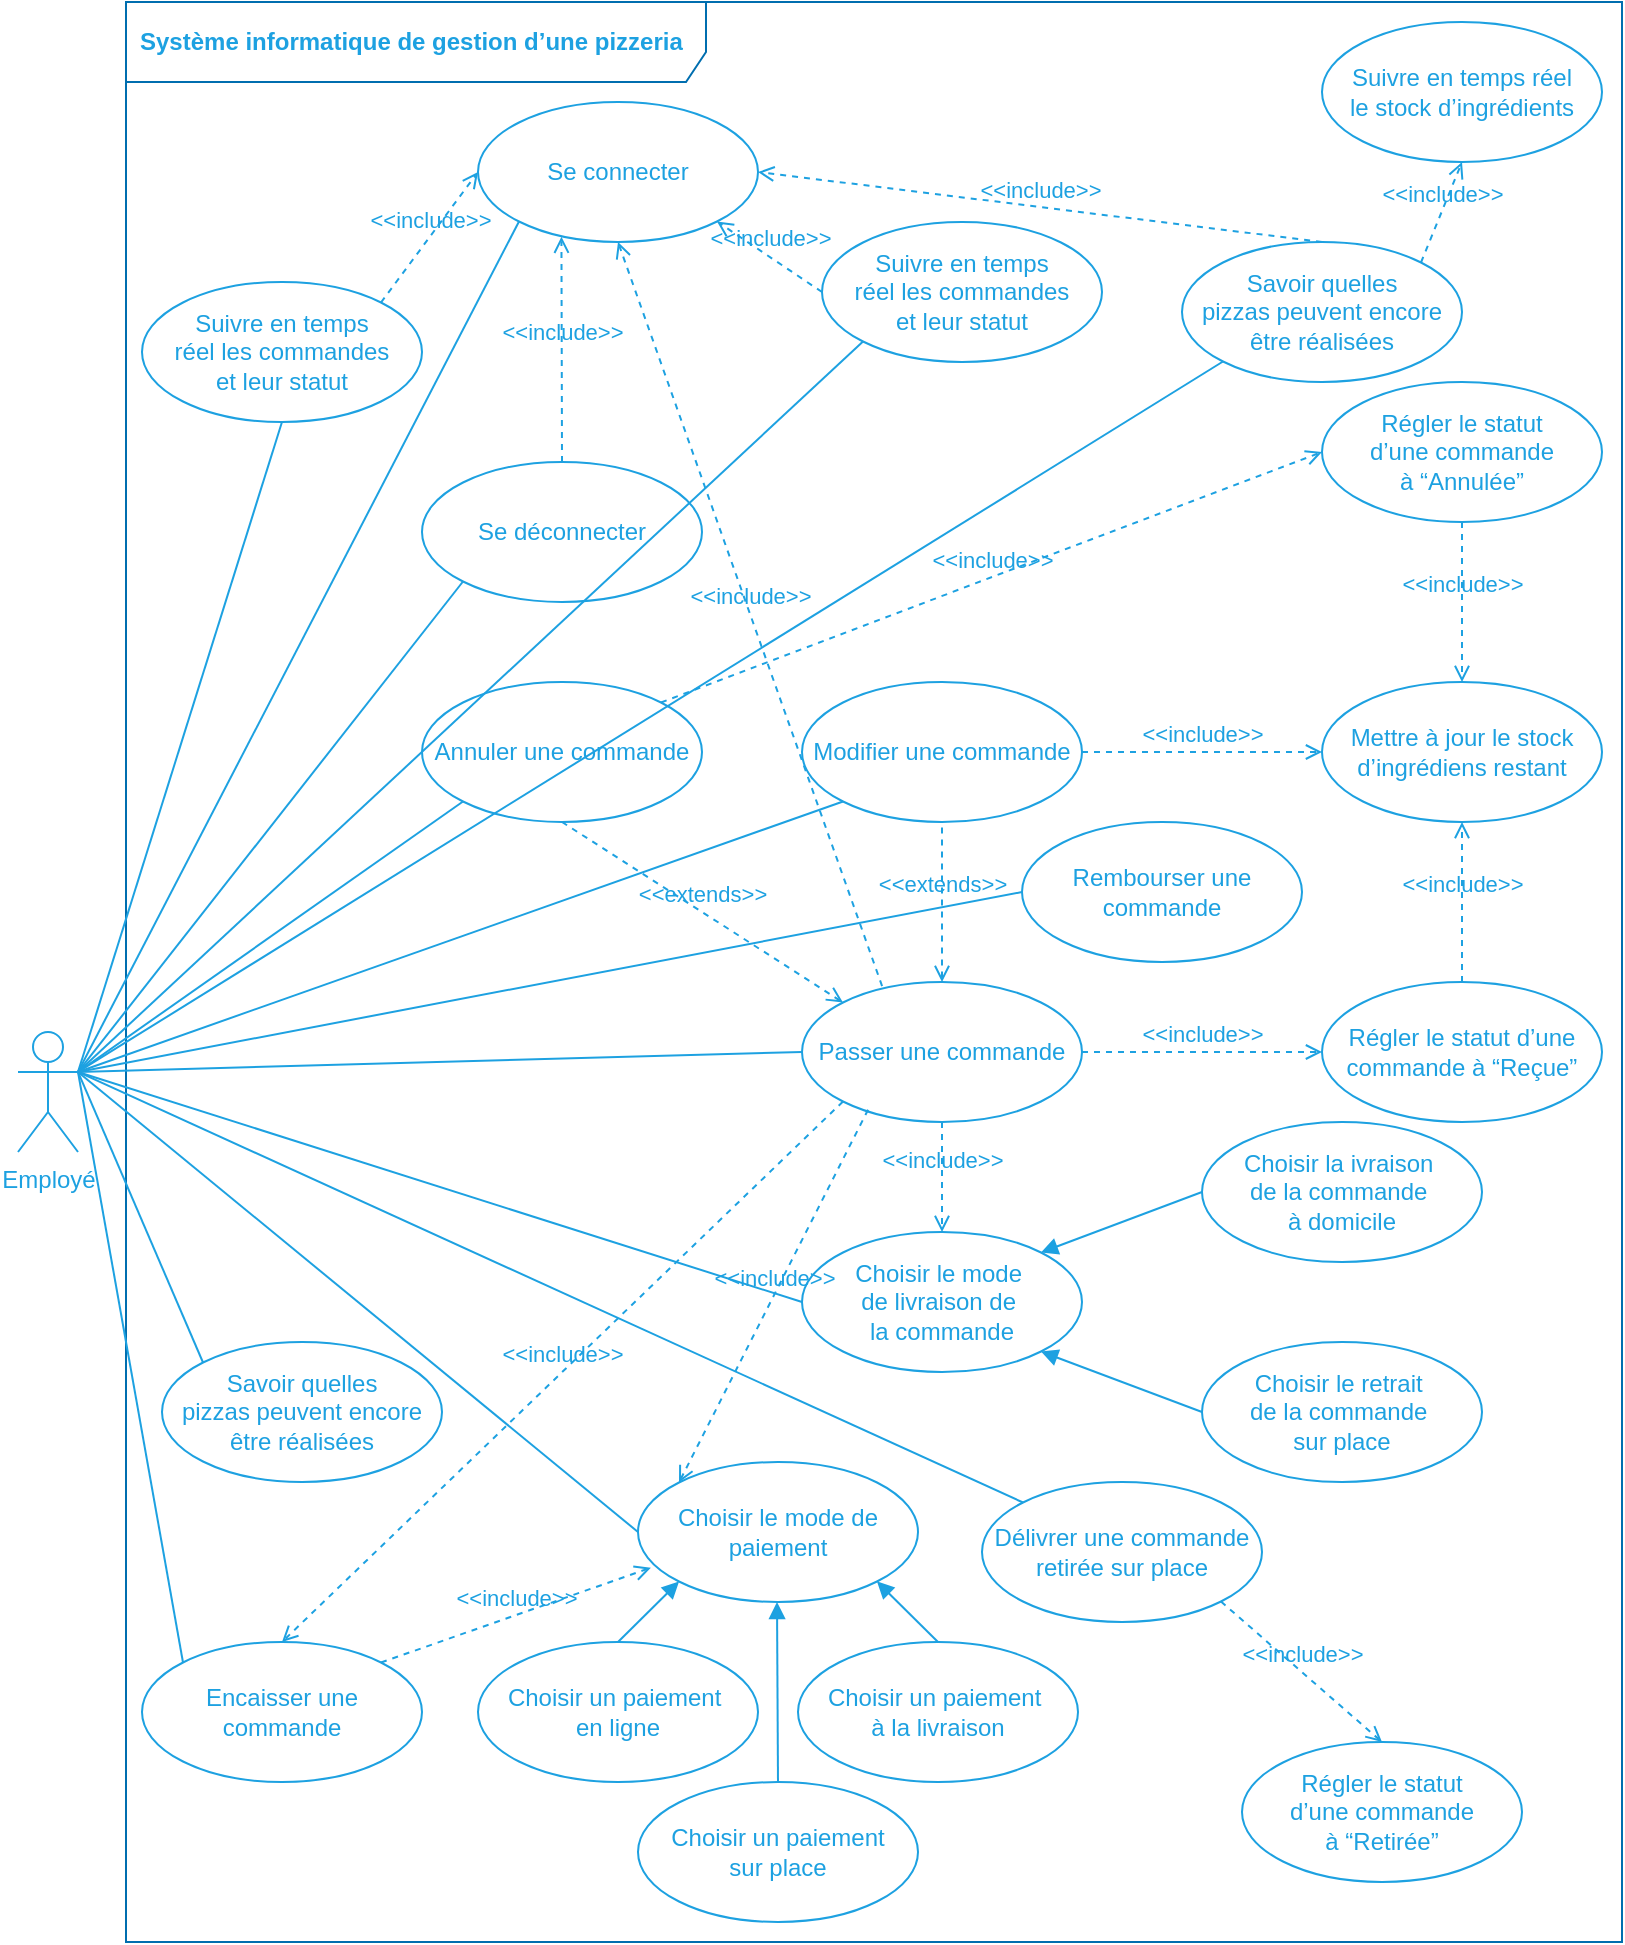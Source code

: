 <mxfile>
    <diagram id="ZDwU52DMAoR-JBrt6ogk" name="Page-1">
        <mxGraphModel dx="888" dy="927" grid="1" gridSize="10" guides="1" tooltips="1" connect="1" arrows="1" fold="1" page="1" pageScale="1" pageWidth="827" pageHeight="1169" math="0" shadow="0">
            <root>
                <mxCell id="0"/>
                <mxCell id="1" value="Acteurs et actions" parent="0"/>
                <mxCell id="401" value="&lt;font color=&quot;#1da1e1&quot;&gt;Employé&lt;/font&gt;" style="shape=umlActor;verticalLabelPosition=bottom;verticalAlign=top;html=1;fontColor=#ffffff;fillColor=none;strokeColor=#1DA1E1;" parent="1" vertex="1">
                    <mxGeometry x="18" y="525" width="30" height="60" as="geometry"/>
                </mxCell>
                <mxCell id="402" value="&lt;font color=&quot;#1da1e1&quot;&gt;Système informatique de gestion d’une pizzeria&lt;/font&gt;" style="shape=umlFrame;whiteSpace=wrap;html=1;width=290;height=40;boundedLbl=1;verticalAlign=middle;align=left;spacingLeft=5;strokeColor=#006EAF;fontColor=#ffffff;fillColor=none;fontStyle=1" parent="1" vertex="1">
                    <mxGeometry x="72" y="10" width="748" height="970" as="geometry"/>
                </mxCell>
                <mxCell id="403" value="&lt;font color=&quot;#1da1e1&quot;&gt;Mettre à jour le stock d’ingrédiens restant&lt;/font&gt;" style="ellipse;whiteSpace=wrap;html=1;fillColor=none;strokeColor=#1DA1E1;" parent="1" vertex="1">
                    <mxGeometry x="670" y="350" width="140" height="70" as="geometry"/>
                </mxCell>
                <mxCell id="404" value="&lt;font color=&quot;#1da1e1&quot;&gt;Régler le statut d’une commande à “Reçue”&lt;/font&gt;" style="ellipse;whiteSpace=wrap;html=1;fillColor=none;strokeColor=#1DA1E1;" parent="1" vertex="1">
                    <mxGeometry x="670" y="500" width="140" height="70" as="geometry"/>
                </mxCell>
                <mxCell id="405" style="edgeStyle=none;rounded=0;orthogonalLoop=1;jettySize=auto;html=1;exitX=0;exitY=1;exitDx=0;exitDy=0;entryX=1;entryY=0.333;entryDx=0;entryDy=0;entryPerimeter=0;endArrow=none;endFill=0;strokeColor=#1DA1E1;" parent="1" source="406" target="401" edge="1">
                    <mxGeometry relative="1" as="geometry">
                        <mxPoint x="40" y="630" as="targetPoint"/>
                    </mxGeometry>
                </mxCell>
                <mxCell id="406" value="&lt;font color=&quot;#1da1e1&quot;&gt;Modifier une commande&lt;/font&gt;" style="ellipse;whiteSpace=wrap;html=1;fillColor=none;strokeColor=#1DA1E1;" parent="1" vertex="1">
                    <mxGeometry x="410" y="350" width="140" height="70" as="geometry"/>
                </mxCell>
                <mxCell id="407" style="edgeStyle=none;rounded=0;orthogonalLoop=1;jettySize=auto;html=1;exitX=0;exitY=1;exitDx=0;exitDy=0;entryX=1;entryY=0.333;entryDx=0;entryDy=0;entryPerimeter=0;endArrow=none;endFill=0;strokeColor=#1DA1E1;" parent="1" source="408" target="401" edge="1">
                    <mxGeometry relative="1" as="geometry">
                        <mxPoint x="40" y="630" as="targetPoint"/>
                    </mxGeometry>
                </mxCell>
                <mxCell id="408" value="&lt;font color=&quot;#1da1e1&quot;&gt;Annuler une commande&lt;/font&gt;" style="ellipse;whiteSpace=wrap;html=1;fillColor=none;strokeColor=#1DA1E1;" parent="1" vertex="1">
                    <mxGeometry x="220" y="350" width="140" height="70" as="geometry"/>
                </mxCell>
                <mxCell id="409" style="edgeStyle=none;rounded=0;orthogonalLoop=1;jettySize=auto;html=1;exitX=0;exitY=0.5;exitDx=0;exitDy=0;entryX=1;entryY=0.333;entryDx=0;entryDy=0;entryPerimeter=0;endArrow=none;endFill=0;strokeColor=#1DA1E1;" parent="1" source="410" target="401" edge="1">
                    <mxGeometry relative="1" as="geometry">
                        <mxPoint x="40" y="630" as="targetPoint"/>
                    </mxGeometry>
                </mxCell>
                <mxCell id="410" value="&lt;font color=&quot;#1da1e1&quot;&gt;Passer une commande&lt;/font&gt;" style="ellipse;whiteSpace=wrap;html=1;fillColor=none;strokeColor=#1DA1E1;" parent="1" vertex="1">
                    <mxGeometry x="410" y="500" width="140" height="70" as="geometry"/>
                </mxCell>
                <mxCell id="411" style="edgeStyle=none;rounded=0;orthogonalLoop=1;jettySize=auto;html=1;exitX=0;exitY=0;exitDx=0;exitDy=0;entryX=1;entryY=0.333;entryDx=0;entryDy=0;entryPerimeter=0;endArrow=none;endFill=0;strokeColor=#1DA1E1;" parent="1" source="430" target="401" edge="1">
                    <mxGeometry relative="1" as="geometry">
                        <mxPoint x="40" y="630" as="targetPoint"/>
                    </mxGeometry>
                </mxCell>
                <mxCell id="412" style="edgeStyle=none;rounded=0;orthogonalLoop=1;jettySize=auto;html=1;exitX=0;exitY=0.5;exitDx=0;exitDy=0;endArrow=none;endFill=0;strokeColor=#1DA1E1;" parent="1" source="406" target="406" edge="1">
                    <mxGeometry relative="1" as="geometry"/>
                </mxCell>
                <mxCell id="413" value="&lt;font color=&quot;#1da1e1&quot;&gt;&amp;lt;&amp;lt;include&amp;gt;&amp;gt;&lt;/font&gt;" style="html=1;verticalAlign=bottom;labelBackgroundColor=none;endArrow=open;endFill=0;dashed=1;strokeColor=#1DA1E1;exitX=1;exitY=0.5;exitDx=0;exitDy=0;entryX=0;entryY=0.5;entryDx=0;entryDy=0;" parent="1" source="410" target="404" edge="1">
                    <mxGeometry width="160" relative="1" as="geometry">
                        <mxPoint x="260" y="40" as="sourcePoint"/>
                        <mxPoint x="420" y="40" as="targetPoint"/>
                    </mxGeometry>
                </mxCell>
                <mxCell id="414" value="&lt;font color=&quot;#1da1e1&quot;&gt;&amp;lt;&amp;lt;include&amp;gt;&amp;gt;&lt;/font&gt;" style="html=1;verticalAlign=bottom;labelBackgroundColor=none;endArrow=open;endFill=0;dashed=1;strokeColor=#1DA1E1;exitX=0.5;exitY=0;exitDx=0;exitDy=0;entryX=0.5;entryY=1;entryDx=0;entryDy=0;" parent="1" source="404" target="403" edge="1">
                    <mxGeometry width="160" relative="1" as="geometry">
                        <mxPoint x="270" y="5" as="sourcePoint"/>
                        <mxPoint x="370" y="5" as="targetPoint"/>
                    </mxGeometry>
                </mxCell>
                <mxCell id="415" value="&lt;font color=&quot;#1da1e1&quot;&gt;&amp;lt;&amp;lt;include&amp;gt;&amp;gt;&lt;/font&gt;" style="html=1;verticalAlign=bottom;labelBackgroundColor=none;endArrow=open;endFill=0;dashed=1;strokeColor=#1DA1E1;exitX=1;exitY=0.5;exitDx=0;exitDy=0;entryX=0;entryY=0.5;entryDx=0;entryDy=0;" parent="1" source="406" target="403" edge="1">
                    <mxGeometry width="160" relative="1" as="geometry">
                        <mxPoint x="270" y="5" as="sourcePoint"/>
                        <mxPoint x="370" y="5" as="targetPoint"/>
                    </mxGeometry>
                </mxCell>
                <mxCell id="416" value="&lt;font color=&quot;#1da1e1&quot;&gt;Régler le statut &lt;br&gt;d’une commande &lt;br&gt;à “Annulée”&lt;/font&gt;" style="ellipse;whiteSpace=wrap;html=1;fillColor=none;strokeColor=#1DA1E1;" parent="1" vertex="1">
                    <mxGeometry x="670" y="200" width="140" height="70" as="geometry"/>
                </mxCell>
                <mxCell id="417" value="&lt;font color=&quot;#1da1e1&quot;&gt;&amp;lt;&amp;lt;include&amp;gt;&amp;gt;&lt;/font&gt;" style="html=1;verticalAlign=bottom;labelBackgroundColor=none;endArrow=open;endFill=0;dashed=1;strokeColor=#1DA1E1;exitX=1;exitY=0;exitDx=0;exitDy=0;entryX=0;entryY=0.5;entryDx=0;entryDy=0;" parent="1" source="408" target="416" edge="1">
                    <mxGeometry width="160" relative="1" as="geometry">
                        <mxPoint x="270" y="570" as="sourcePoint"/>
                        <mxPoint x="340" y="570" as="targetPoint"/>
                    </mxGeometry>
                </mxCell>
                <mxCell id="418" value="&lt;font color=&quot;#1da1e1&quot;&gt;&amp;lt;&amp;lt;include&amp;gt;&amp;gt;&lt;/font&gt;" style="html=1;verticalAlign=bottom;labelBackgroundColor=none;endArrow=open;endFill=0;dashed=1;strokeColor=#1DA1E1;exitX=0.5;exitY=1;exitDx=0;exitDy=0;entryX=0.5;entryY=0;entryDx=0;entryDy=0;" parent="1" source="416" target="403" edge="1">
                    <mxGeometry width="160" relative="1" as="geometry">
                        <mxPoint x="280" y="15" as="sourcePoint"/>
                        <mxPoint x="350" y="15" as="targetPoint"/>
                    </mxGeometry>
                </mxCell>
                <mxCell id="419" style="edgeStyle=none;rounded=0;orthogonalLoop=1;jettySize=auto;html=1;exitX=0;exitY=0.5;exitDx=0;exitDy=0;entryX=1;entryY=0.333;entryDx=0;entryDy=0;entryPerimeter=0;endArrow=none;endFill=0;strokeColor=#1DA1E1;" parent="1" source="437" target="401" edge="1">
                    <mxGeometry relative="1" as="geometry">
                        <mxPoint x="40" y="630" as="targetPoint"/>
                    </mxGeometry>
                </mxCell>
                <mxCell id="421" style="edgeStyle=none;rounded=0;orthogonalLoop=1;jettySize=auto;html=1;exitX=0;exitY=1;exitDx=0;exitDy=0;entryX=1;entryY=0.333;entryDx=0;entryDy=0;entryPerimeter=0;endArrow=none;endFill=0;strokeColor=#1DA1E1;" parent="1" source="422" target="401" edge="1">
                    <mxGeometry relative="1" as="geometry">
                        <mxPoint x="40" y="630" as="targetPoint"/>
                    </mxGeometry>
                </mxCell>
                <mxCell id="422" value="&lt;font color=&quot;#1da1e1&quot;&gt;Se connecter&lt;/font&gt;" style="ellipse;whiteSpace=wrap;html=1;fillColor=none;strokeColor=#1DA1E1;" parent="1" vertex="1">
                    <mxGeometry x="248" y="60" width="140" height="70" as="geometry"/>
                </mxCell>
                <mxCell id="424" style="edgeStyle=none;rounded=0;orthogonalLoop=1;jettySize=auto;html=1;exitX=0;exitY=0;exitDx=0;exitDy=0;entryX=1;entryY=0.333;entryDx=0;entryDy=0;entryPerimeter=0;endArrow=none;endFill=0;strokeColor=#1DA1E1;" parent="1" source="425" target="401" edge="1">
                    <mxGeometry relative="1" as="geometry">
                        <mxPoint x="40" y="630" as="targetPoint"/>
                    </mxGeometry>
                </mxCell>
                <mxCell id="425" value="&lt;font color=&quot;#1da1e1&quot;&gt;Savoir quelles &lt;br&gt;pizzas peuvent encore être réalisées&lt;br&gt;&lt;/font&gt;" style="ellipse;whiteSpace=wrap;html=1;fillColor=none;strokeColor=#1DA1E1;" parent="1" vertex="1">
                    <mxGeometry x="90" y="680" width="140" height="70" as="geometry"/>
                </mxCell>
                <mxCell id="426" value="&lt;font color=&quot;#1da1e1&quot;&gt;&amp;lt;&amp;lt;include&amp;gt;&amp;gt;&lt;/font&gt;" style="html=1;verticalAlign=bottom;labelBackgroundColor=none;endArrow=open;endFill=0;dashed=1;strokeColor=#1DA1E1;exitX=0.5;exitY=1;exitDx=0;exitDy=0;entryX=0.5;entryY=0;entryDx=0;entryDy=0;" parent="1" source="410" target="437" edge="1">
                    <mxGeometry width="160" relative="1" as="geometry">
                        <mxPoint x="200.0" y="40" as="sourcePoint"/>
                        <mxPoint x="200.0" y="90.0" as="targetPoint"/>
                        <Array as="points"/>
                    </mxGeometry>
                </mxCell>
                <mxCell id="427" value="&lt;font color=&quot;#1da1e1&quot;&gt;&amp;lt;&amp;lt;include&amp;gt;&amp;gt;&lt;/font&gt;" style="html=1;verticalAlign=bottom;labelBackgroundColor=none;endArrow=open;endFill=0;dashed=1;strokeColor=#1DA1E1;exitX=0;exitY=1;exitDx=0;exitDy=0;entryX=0.5;entryY=0;entryDx=0;entryDy=0;" parent="1" source="410" target="430" edge="1">
                    <mxGeometry width="160" relative="1" as="geometry">
                        <mxPoint x="200" y="40" as="sourcePoint"/>
                        <mxPoint x="270" y="190" as="targetPoint"/>
                    </mxGeometry>
                </mxCell>
                <mxCell id="428" value="&lt;font color=&quot;#1da1e1&quot;&gt;&amp;lt;&amp;lt;extends&amp;gt;&amp;gt;&lt;/font&gt;" style="html=1;verticalAlign=bottom;labelBackgroundColor=none;endArrow=open;endFill=0;dashed=1;strokeColor=#1DA1E1;exitX=0.5;exitY=1;exitDx=0;exitDy=0;entryX=0;entryY=0;entryDx=0;entryDy=0;" parent="1" source="408" target="410" edge="1">
                    <mxGeometry width="160" relative="1" as="geometry">
                        <mxPoint x="260" y="360" as="sourcePoint"/>
                        <mxPoint x="300" y="320" as="targetPoint"/>
                        <Array as="points"/>
                    </mxGeometry>
                </mxCell>
                <mxCell id="429" value="&lt;font color=&quot;#1da1e1&quot;&gt;&amp;lt;&amp;lt;extends&amp;gt;&amp;gt;&lt;/font&gt;" style="html=1;verticalAlign=bottom;labelBackgroundColor=none;endArrow=none;endFill=0;dashed=1;strokeColor=#1DA1E1;exitX=0.5;exitY=0;exitDx=0;exitDy=0;entryX=0.5;entryY=1;entryDx=0;entryDy=0;startArrow=open;startFill=0;" parent="1" source="410" target="406" edge="1">
                    <mxGeometry width="160" relative="1" as="geometry">
                        <mxPoint x="170" y="50" as="sourcePoint"/>
                        <mxPoint x="210.081" y="370.464" as="targetPoint"/>
                        <Array as="points"/>
                    </mxGeometry>
                </mxCell>
                <mxCell id="430" value="&lt;font color=&quot;#1da1e1&quot;&gt;Encaisser une commande&lt;/font&gt;" style="ellipse;whiteSpace=wrap;html=1;fillColor=none;strokeColor=#1DA1E1;" parent="1" vertex="1">
                    <mxGeometry x="80" y="830" width="140" height="70" as="geometry"/>
                </mxCell>
                <mxCell id="437" value="&lt;span style=&quot;color: rgb(29 , 161 , 225)&quot;&gt;Choisir le mode&amp;nbsp;&lt;/span&gt;&lt;br style=&quot;color: rgb(29 , 161 , 225)&quot;&gt;&lt;span style=&quot;color: rgb(29 , 161 , 225)&quot;&gt;de livraison de&amp;nbsp;&lt;/span&gt;&lt;br style=&quot;color: rgb(29 , 161 , 225)&quot;&gt;&lt;span style=&quot;color: rgb(29 , 161 , 225)&quot;&gt;la commande&lt;/span&gt;" style="ellipse;whiteSpace=wrap;html=1;fillColor=none;strokeColor=#1DA1E1;" parent="1" vertex="1">
                    <mxGeometry x="410" y="625" width="140" height="70" as="geometry"/>
                </mxCell>
                <mxCell id="438" style="rounded=0;orthogonalLoop=1;jettySize=auto;html=1;endArrow=block;endFill=1;strokeColor=#1DA1E1;entryX=1;entryY=0;entryDx=0;entryDy=0;exitX=0;exitY=0.5;exitDx=0;exitDy=0;" parent="1" source="441" target="437" edge="1">
                    <mxGeometry x="410" y="670" as="geometry">
                        <mxPoint x="169.5" y="510" as="targetPoint"/>
                        <mxPoint x="580" y="760" as="sourcePoint"/>
                    </mxGeometry>
                </mxCell>
                <mxCell id="439" style="edgeStyle=none;rounded=0;orthogonalLoop=1;jettySize=auto;html=1;exitX=0;exitY=0.5;exitDx=0;exitDy=0;entryX=1;entryY=1;entryDx=0;entryDy=0;endArrow=block;endFill=1;strokeColor=#1DA1E1;" parent="1" source="440" target="437" edge="1">
                    <mxGeometry relative="1" as="geometry"/>
                </mxCell>
                <mxCell id="440" value="&lt;span style=&quot;color: rgb(29 , 161 , 225)&quot;&gt;Choisir le retrait&amp;nbsp;&lt;/span&gt;&lt;br style=&quot;color: rgb(29 , 161 , 225)&quot;&gt;&lt;span style=&quot;color: rgb(29 , 161 , 225)&quot;&gt;de la commande&amp;nbsp;&lt;/span&gt;&lt;br style=&quot;color: rgb(29 , 161 , 225)&quot;&gt;&lt;span style=&quot;color: rgb(29 , 161 , 225)&quot;&gt;sur place&lt;/span&gt;" style="ellipse;whiteSpace=wrap;html=1;fillColor=none;strokeColor=#1DA1E1;" parent="1" vertex="1">
                    <mxGeometry x="610" y="680" width="140" height="70" as="geometry"/>
                </mxCell>
                <mxCell id="441" value="&lt;span style=&quot;color: rgb(29 , 161 , 225)&quot;&gt;Choisir la ivraison&amp;nbsp;&lt;/span&gt;&lt;br style=&quot;color: rgb(29 , 161 , 225)&quot;&gt;&lt;span style=&quot;color: rgb(29 , 161 , 225)&quot;&gt;de la commande&amp;nbsp;&lt;/span&gt;&lt;br style=&quot;color: rgb(29 , 161 , 225)&quot;&gt;&lt;span style=&quot;color: rgb(29 , 161 , 225)&quot;&gt;à domicile&lt;/span&gt;" style="ellipse;whiteSpace=wrap;html=1;fillColor=none;strokeColor=#1DA1E1;" parent="1" vertex="1">
                    <mxGeometry x="610" y="570" width="140" height="70" as="geometry"/>
                </mxCell>
                <mxCell id="442" style="edgeStyle=none;rounded=0;orthogonalLoop=1;jettySize=auto;html=1;exitX=0;exitY=1;exitDx=0;exitDy=0;entryX=1;entryY=0.333;entryDx=0;entryDy=0;entryPerimeter=0;endArrow=none;endFill=0;strokeColor=#1DA1E1;" parent="1" source="443" target="401" edge="1">
                    <mxGeometry relative="1" as="geometry">
                        <mxPoint x="40" y="630" as="targetPoint"/>
                    </mxGeometry>
                </mxCell>
                <mxCell id="443" value="&lt;font color=&quot;#1da1e1&quot;&gt;Se déconnecter&lt;/font&gt;" style="ellipse;whiteSpace=wrap;html=1;fillColor=none;strokeColor=#1DA1E1;" parent="1" vertex="1">
                    <mxGeometry x="220" y="240" width="140" height="70" as="geometry"/>
                </mxCell>
                <mxCell id="444" value="&lt;font color=&quot;#1da1e1&quot;&gt;&amp;lt;&amp;lt;include&amp;gt;&amp;gt;&lt;/font&gt;" style="html=1;verticalAlign=bottom;labelBackgroundColor=none;endArrow=open;endFill=0;dashed=1;strokeColor=#1DA1E1;exitX=0.286;exitY=0.029;exitDx=0;exitDy=0;entryX=0.5;entryY=1;entryDx=0;entryDy=0;exitPerimeter=0;" parent="1" source="410" target="422" edge="1">
                    <mxGeometry width="160" relative="1" as="geometry">
                        <mxPoint x="359.497" y="380.251" as="sourcePoint"/>
                        <mxPoint x="680" y="245" as="targetPoint"/>
                    </mxGeometry>
                </mxCell>
                <mxCell id="445" value="&lt;font color=&quot;#1da1e1&quot;&gt;&amp;lt;&amp;lt;include&amp;gt;&amp;gt;&lt;/font&gt;" style="html=1;verticalAlign=bottom;labelBackgroundColor=none;endArrow=open;endFill=0;dashed=1;strokeColor=#1DA1E1;entryX=0.298;entryY=0.962;entryDx=0;entryDy=0;entryPerimeter=0;" parent="1" source="443" target="422" edge="1">
                    <mxGeometry width="160" relative="1" as="geometry">
                        <mxPoint x="460.04" y="512.03" as="sourcePoint"/>
                        <mxPoint x="294" y="170" as="targetPoint"/>
                    </mxGeometry>
                </mxCell>
                <mxCell id="449" value="" style="group" parent="1" vertex="1" connectable="0">
                    <mxGeometry x="248" y="740" width="300" height="230" as="geometry"/>
                </mxCell>
                <mxCell id="450" style="rounded=0;orthogonalLoop=1;jettySize=auto;html=1;endArrow=block;endFill=1;strokeColor=#1DA1E1;exitX=0.5;exitY=0;exitDx=0;exitDy=0;" parent="449" source="455" edge="1">
                    <mxGeometry as="geometry">
                        <mxPoint x="149.5" y="70" as="targetPoint"/>
                        <mxPoint x="149.5" y="100" as="sourcePoint"/>
                    </mxGeometry>
                </mxCell>
                <mxCell id="451" value="" style="group" parent="449" vertex="1" connectable="0">
                    <mxGeometry width="300" height="230" as="geometry"/>
                </mxCell>
                <mxCell id="452" value="&lt;font color=&quot;#1da1e1&quot;&gt;Choisir le mode de paiement&lt;/font&gt;" style="ellipse;whiteSpace=wrap;html=1;fillColor=none;strokeColor=#1DA1E1;" parent="451" vertex="1">
                    <mxGeometry x="80" width="140" height="70" as="geometry"/>
                </mxCell>
                <mxCell id="453" value="&lt;span style=&quot;color: rgb(29 , 161 , 225)&quot;&gt;Choisir un paiement&amp;nbsp;&lt;/span&gt;&lt;br style=&quot;color: rgb(29 , 161 , 225)&quot;&gt;&lt;span style=&quot;color: rgb(29 , 161 , 225)&quot;&gt;en ligne&lt;/span&gt;" style="ellipse;whiteSpace=wrap;html=1;fillColor=none;strokeColor=#1DA1E1;" parent="451" vertex="1">
                    <mxGeometry y="90" width="140" height="70" as="geometry"/>
                </mxCell>
                <mxCell id="454" value="&lt;span style=&quot;color: rgb(29 , 161 , 225)&quot;&gt;Choisir un paiement&amp;nbsp;&lt;/span&gt;&lt;br style=&quot;color: rgb(29 , 161 , 225)&quot;&gt;&lt;span style=&quot;color: rgb(29 , 161 , 225)&quot;&gt;à la livraison&lt;/span&gt;" style="ellipse;whiteSpace=wrap;html=1;fillColor=none;strokeColor=#1DA1E1;" parent="451" vertex="1">
                    <mxGeometry x="160" y="90" width="140" height="70" as="geometry"/>
                </mxCell>
                <mxCell id="455" value="&lt;span style=&quot;color: rgb(29 , 161 , 225)&quot;&gt;Choisir un paiement&lt;/span&gt;&lt;br style=&quot;color: rgb(29 , 161 , 225)&quot;&gt;&lt;span style=&quot;color: rgb(29 , 161 , 225)&quot;&gt;sur place&lt;/span&gt;" style="ellipse;whiteSpace=wrap;html=1;fillColor=none;strokeColor=#1DA1E1;" parent="451" vertex="1">
                    <mxGeometry x="80" y="160" width="140" height="70" as="geometry"/>
                </mxCell>
                <mxCell id="456" style="edgeStyle=none;rounded=0;orthogonalLoop=1;jettySize=auto;html=1;exitX=0.5;exitY=0;exitDx=0;exitDy=0;entryX=0;entryY=1;entryDx=0;entryDy=0;endArrow=block;endFill=1;strokeColor=#1DA1E1;" parent="451" source="453" target="452" edge="1">
                    <mxGeometry relative="1" as="geometry"/>
                </mxCell>
                <mxCell id="457" style="edgeStyle=none;rounded=0;orthogonalLoop=1;jettySize=auto;html=1;exitX=0.5;exitY=0;exitDx=0;exitDy=0;entryX=1;entryY=1;entryDx=0;entryDy=0;endArrow=block;endFill=1;strokeColor=#1DA1E1;" parent="451" source="454" target="452" edge="1">
                    <mxGeometry relative="1" as="geometry"/>
                </mxCell>
                <mxCell id="458" style="edgeStyle=none;rounded=0;orthogonalLoop=1;jettySize=auto;html=1;exitX=0;exitY=0.5;exitDx=0;exitDy=0;entryX=1;entryY=0.333;entryDx=0;entryDy=0;entryPerimeter=0;endArrow=none;endFill=0;strokeColor=#1DA1E1;" parent="1" source="452" target="401" edge="1">
                    <mxGeometry relative="1" as="geometry">
                        <mxPoint x="40" y="630" as="targetPoint"/>
                    </mxGeometry>
                </mxCell>
                <mxCell id="459" value="&lt;font color=&quot;#1da1e1&quot;&gt;&amp;lt;&amp;lt;include&amp;gt;&amp;gt;&lt;/font&gt;" style="html=1;verticalAlign=bottom;labelBackgroundColor=none;endArrow=open;endFill=0;dashed=1;strokeColor=#1DA1E1;exitX=1;exitY=0;exitDx=0;exitDy=0;entryX=0.046;entryY=0.755;entryDx=0;entryDy=0;entryPerimeter=0;" parent="1" source="430" target="452" edge="1">
                    <mxGeometry width="160" relative="1" as="geometry">
                        <mxPoint x="440.503" y="569.749" as="sourcePoint"/>
                        <mxPoint x="160" y="975" as="targetPoint"/>
                    </mxGeometry>
                </mxCell>
                <mxCell id="464" value="&lt;font color=&quot;#1da1e1&quot;&gt;&amp;lt;&amp;lt;include&amp;gt;&amp;gt;&lt;/font&gt;" style="html=1;verticalAlign=bottom;labelBackgroundColor=none;endArrow=open;endFill=0;dashed=1;strokeColor=#1DA1E1;exitX=0.236;exitY=0.912;exitDx=0;exitDy=0;entryX=0;entryY=0;entryDx=0;entryDy=0;exitPerimeter=0;" parent="1" source="410" target="452" edge="1">
                    <mxGeometry width="160" relative="1" as="geometry">
                        <mxPoint x="440.503" y="569.749" as="sourcePoint"/>
                        <mxPoint x="160" y="840" as="targetPoint"/>
                    </mxGeometry>
                </mxCell>
                <mxCell id="465" value="&lt;font color=&quot;#1da1e1&quot;&gt;Suivre en temps&amp;nbsp;réel &lt;br&gt;le stock d’ingrédients &lt;br&gt;&lt;/font&gt;" style="ellipse;whiteSpace=wrap;html=1;fillColor=none;strokeColor=#1DA1E1;" parent="1" vertex="1">
                    <mxGeometry x="670" y="20" width="140" height="70" as="geometry"/>
                </mxCell>
                <mxCell id="471" style="edgeStyle=none;rounded=0;orthogonalLoop=1;jettySize=auto;html=1;exitX=0;exitY=1;exitDx=0;exitDy=0;entryX=1;entryY=0.333;entryDx=0;entryDy=0;entryPerimeter=0;endArrow=none;endFill=0;strokeColor=#1DA1E1;" parent="1" source="466" target="401" edge="1">
                    <mxGeometry relative="1" as="geometry"/>
                </mxCell>
                <mxCell id="466" value="&lt;font color=&quot;#1da1e1&quot;&gt;Savoir quelles &lt;br&gt;pizzas peuvent encore être réalisées&lt;br&gt;&lt;/font&gt;" style="ellipse;whiteSpace=wrap;html=1;fillColor=none;strokeColor=#1DA1E1;" parent="1" vertex="1">
                    <mxGeometry x="600" y="130" width="140" height="70" as="geometry"/>
                </mxCell>
                <mxCell id="469" style="rounded=0;orthogonalLoop=1;jettySize=auto;html=1;exitX=0;exitY=1;exitDx=0;exitDy=0;entryX=1;entryY=0.333;entryDx=0;entryDy=0;entryPerimeter=0;strokeColor=#1DA1E1;endFill=0;endArrow=none;" parent="1" source="467" target="401" edge="1">
                    <mxGeometry relative="1" as="geometry"/>
                </mxCell>
                <mxCell id="467" value="&lt;font color=&quot;#1da1e1&quot;&gt;Suivre en temps &lt;br&gt;réel les commandes &lt;br&gt;et leur statut&lt;/font&gt;" style="ellipse;whiteSpace=wrap;html=1;fillColor=none;strokeColor=#1DA1E1;" parent="1" vertex="1">
                    <mxGeometry x="420" y="120" width="140" height="70" as="geometry"/>
                </mxCell>
                <mxCell id="468" value="&lt;font color=&quot;#1da1e1&quot;&gt;&amp;lt;&amp;lt;include&amp;gt;&amp;gt;&lt;/font&gt;" style="html=1;verticalAlign=bottom;labelBackgroundColor=none;endArrow=open;endFill=0;dashed=1;strokeColor=#1DA1E1;entryX=0.5;entryY=1;entryDx=0;entryDy=0;exitX=1;exitY=0;exitDx=0;exitDy=0;" parent="1" source="466" target="465" edge="1">
                    <mxGeometry width="160" relative="1" as="geometry">
                        <mxPoint x="300" y="250" as="sourcePoint"/>
                        <mxPoint x="299.72" y="137.34" as="targetPoint"/>
                    </mxGeometry>
                </mxCell>
                <mxCell id="472" value="&lt;font color=&quot;#1da1e1&quot;&gt;&amp;lt;&amp;lt;include&amp;gt;&amp;gt;&lt;/font&gt;" style="html=1;verticalAlign=bottom;labelBackgroundColor=none;endArrow=open;endFill=0;dashed=1;strokeColor=#1DA1E1;entryX=1;entryY=0.5;entryDx=0;entryDy=0;exitX=0.5;exitY=0;exitDx=0;exitDy=0;" parent="1" source="466" target="422" edge="1">
                    <mxGeometry width="160" relative="1" as="geometry">
                        <mxPoint x="729.919" y="150.464" as="sourcePoint"/>
                        <mxPoint x="750" y="100" as="targetPoint"/>
                    </mxGeometry>
                </mxCell>
                <mxCell id="473" value="&lt;font color=&quot;#1da1e1&quot;&gt;&amp;lt;&amp;lt;include&amp;gt;&amp;gt;&lt;/font&gt;" style="html=1;verticalAlign=bottom;labelBackgroundColor=none;endArrow=open;endFill=0;dashed=1;strokeColor=#1DA1E1;entryX=1;entryY=1;entryDx=0;entryDy=0;exitX=0;exitY=0.5;exitDx=0;exitDy=0;" parent="1" source="467" target="422" edge="1">
                    <mxGeometry width="160" relative="1" as="geometry">
                        <mxPoint x="739.919" y="160.464" as="sourcePoint"/>
                        <mxPoint x="760" y="110" as="targetPoint"/>
                    </mxGeometry>
                </mxCell>
                <mxCell id="483" style="edgeStyle=none;rounded=0;orthogonalLoop=1;jettySize=auto;html=1;exitX=0;exitY=0;exitDx=0;exitDy=0;entryX=1;entryY=0.333;entryDx=0;entryDy=0;entryPerimeter=0;strokeColor=#1DA1E1;endFill=0;endArrow=none;" parent="1" source="474" target="401" edge="1">
                    <mxGeometry relative="1" as="geometry"/>
                </mxCell>
                <mxCell id="474" value="&lt;font color=&quot;#1da1e1&quot;&gt;Délivrer une commande&lt;br&gt;retirée sur place&lt;br&gt;&lt;/font&gt;" style="ellipse;whiteSpace=wrap;html=1;fillColor=none;strokeColor=#1DA1E1;" parent="1" vertex="1">
                    <mxGeometry x="500" y="750" width="140" height="70" as="geometry"/>
                </mxCell>
                <mxCell id="476" value="&lt;font color=&quot;#1da1e1&quot;&gt;Régler le statut &lt;br&gt;d’une commande &lt;br&gt;à “Retirée”&lt;/font&gt;" style="ellipse;whiteSpace=wrap;html=1;fillColor=none;strokeColor=#1DA1E1;" parent="1" vertex="1">
                    <mxGeometry x="630" y="880" width="140" height="70" as="geometry"/>
                </mxCell>
                <mxCell id="481" value="&lt;font color=&quot;#1da1e1&quot;&gt;&amp;lt;&amp;lt;include&amp;gt;&amp;gt;&lt;/font&gt;" style="html=1;verticalAlign=bottom;labelBackgroundColor=none;endArrow=open;endFill=0;dashed=1;strokeColor=#1DA1E1;exitX=1;exitY=1;exitDx=0;exitDy=0;entryX=0.5;entryY=0;entryDx=0;entryDy=0;" parent="1" source="474" target="476" edge="1">
                    <mxGeometry width="160" relative="1" as="geometry">
                        <mxPoint x="560" y="780" as="sourcePoint"/>
                        <mxPoint x="680" y="780" as="targetPoint"/>
                    </mxGeometry>
                </mxCell>
                <mxCell id="485" style="rounded=0;orthogonalLoop=1;jettySize=auto;html=1;exitX=0;exitY=0.5;exitDx=0;exitDy=0;entryX=1;entryY=0.333;entryDx=0;entryDy=0;entryPerimeter=0;strokeColor=#1DA1E1;endFill=0;endArrow=none;" parent="1" source="484" target="401" edge="1">
                    <mxGeometry relative="1" as="geometry"/>
                </mxCell>
                <mxCell id="484" value="&lt;font color=&quot;#1da1e1&quot;&gt;Rembourser une commande&lt;/font&gt;" style="ellipse;whiteSpace=wrap;html=1;fillColor=none;strokeColor=#1DA1E1;" parent="1" vertex="1">
                    <mxGeometry x="520" y="420" width="140" height="70" as="geometry"/>
                </mxCell>
                <mxCell id="487" style="rounded=0;orthogonalLoop=1;jettySize=auto;html=1;exitX=0.5;exitY=1;exitDx=0;exitDy=0;entryX=1;entryY=0.333;entryDx=0;entryDy=0;entryPerimeter=0;strokeColor=#1DA1E1;endArrow=none;endFill=0;" edge="1" parent="1" source="486" target="401">
                    <mxGeometry relative="1" as="geometry"/>
                </mxCell>
                <mxCell id="486" value="&lt;font color=&quot;#1da1e1&quot;&gt;Suivre en temps &lt;br&gt;réel les commandes &lt;br&gt;et leur statut&lt;/font&gt;" style="ellipse;whiteSpace=wrap;html=1;fillColor=none;strokeColor=#1DA1E1;" vertex="1" parent="1">
                    <mxGeometry x="80" y="150" width="140" height="70" as="geometry"/>
                </mxCell>
                <mxCell id="488" value="&lt;font color=&quot;#1da1e1&quot;&gt;&amp;lt;&amp;lt;include&amp;gt;&amp;gt;&lt;/font&gt;" style="html=1;verticalAlign=bottom;labelBackgroundColor=none;endArrow=open;endFill=0;dashed=1;strokeColor=#1DA1E1;entryX=0;entryY=0.5;entryDx=0;entryDy=0;exitX=1;exitY=0;exitDx=0;exitDy=0;" edge="1" parent="1" source="486" target="422">
                    <mxGeometry width="160" relative="1" as="geometry">
                        <mxPoint x="300" y="250" as="sourcePoint"/>
                        <mxPoint x="299.72" y="137.34" as="targetPoint"/>
                    </mxGeometry>
                </mxCell>
            </root>
        </mxGraphModel>
    </diagram>
</mxfile>